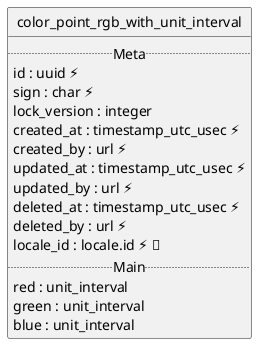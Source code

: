 @startuml uml
skinparam monochrome true
skinparam linetype ortho
hide circle

entity color_point_rgb_with_unit_interval {
  .. Meta ..
  id : uuid ⚡
  sign : char ⚡
  lock_version : integer
  created_at : timestamp_utc_usec ⚡
  created_by : url ⚡
  updated_at : timestamp_utc_usec ⚡
  updated_by : url ⚡
  deleted_at : timestamp_utc_usec ⚡
  deleted_by : url ⚡
  locale_id : locale.id ⚡ 🔑
  .. Main ..
  red : unit_interval
  green : unit_interval
  blue : unit_interval
}

@enduml
